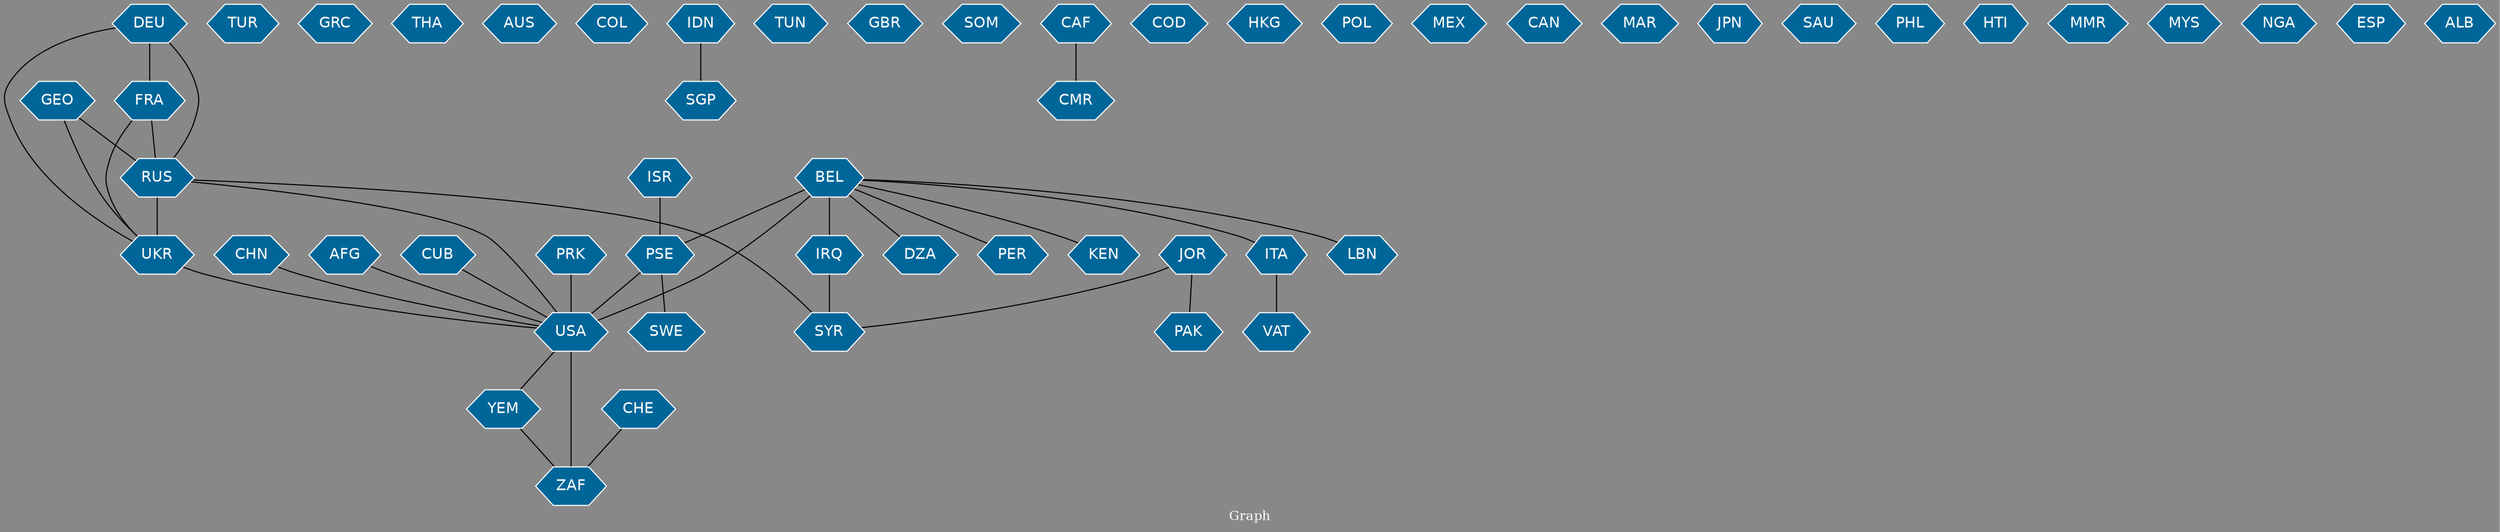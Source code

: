 // Countries together in item graph
graph {
	graph [bgcolor="#888888" fontcolor=white fontsize=12 label="Graph" outputorder=edgesfirst overlap=prism]
	node [color=white fillcolor="#006699" fontcolor=white fontname=Helvetica shape=hexagon style=filled]
	edge [arrowhead=open color=black fontcolor=white fontname=Courier fontsize=12]
		USA [label=USA]
		TUR [label=TUR]
		ITA [label=ITA]
		CUB [label=CUB]
		RUS [label=RUS]
		GRC [label=GRC]
		BEL [label=BEL]
		ISR [label=ISR]
		THA [label=THA]
		VAT [label=VAT]
		PRK [label=PRK]
		PSE [label=PSE]
		AUS [label=AUS]
		PAK [label=PAK]
		DEU [label=DEU]
		COL [label=COL]
		IDN [label=IDN]
		LBN [label=LBN]
		TUN [label=TUN]
		DZA [label=DZA]
		GBR [label=GBR]
		PER [label=PER]
		UKR [label=UKR]
		FRA [label=FRA]
		SYR [label=SYR]
		JOR [label=JOR]
		SOM [label=SOM]
		CMR [label=CMR]
		CAF [label=CAF]
		CHN [label=CHN]
		COD [label=COD]
		ZAF [label=ZAF]
		HKG [label=HKG]
		POL [label=POL]
		MEX [label=MEX]
		CAN [label=CAN]
		MAR [label=MAR]
		AFG [label=AFG]
		YEM [label=YEM]
		JPN [label=JPN]
		SAU [label=SAU]
		PHL [label=PHL]
		SWE [label=SWE]
		SGP [label=SGP]
		HTI [label=HTI]
		MMR [label=MMR]
		MYS [label=MYS]
		NGA [label=NGA]
		IRQ [label=IRQ]
		CHE [label=CHE]
		GEO [label=GEO]
		ESP [label=ESP]
		KEN [label=KEN]
		ALB [label=ALB]
			PSE -- SWE [weight=2]
			DEU -- FRA [weight=1]
			USA -- ZAF [weight=3]
			BEL -- USA [weight=5]
			DEU -- UKR [weight=1]
			DEU -- RUS [weight=1]
			BEL -- KEN [weight=1]
			CHN -- USA [weight=2]
			GEO -- UKR [weight=1]
			BEL -- PER [weight=1]
			RUS -- SYR [weight=1]
			BEL -- ITA [weight=3]
			ISR -- PSE [weight=4]
			JOR -- PAK [weight=1]
			AFG -- USA [weight=1]
			BEL -- IRQ [weight=1]
			YEM -- ZAF [weight=2]
			BEL -- LBN [weight=2]
			ITA -- VAT [weight=2]
			RUS -- USA [weight=2]
			BEL -- DZA [weight=1]
			UKR -- USA [weight=2]
			RUS -- UKR [weight=9]
			PSE -- USA [weight=1]
			IRQ -- SYR [weight=1]
			FRA -- RUS [weight=1]
			CUB -- USA [weight=9]
			BEL -- PSE [weight=3]
			JOR -- SYR [weight=1]
			USA -- YEM [weight=2]
			CAF -- CMR [weight=1]
			IDN -- SGP [weight=1]
			PRK -- USA [weight=13]
			FRA -- UKR [weight=1]
			GEO -- RUS [weight=1]
			CHE -- ZAF [weight=2]
}